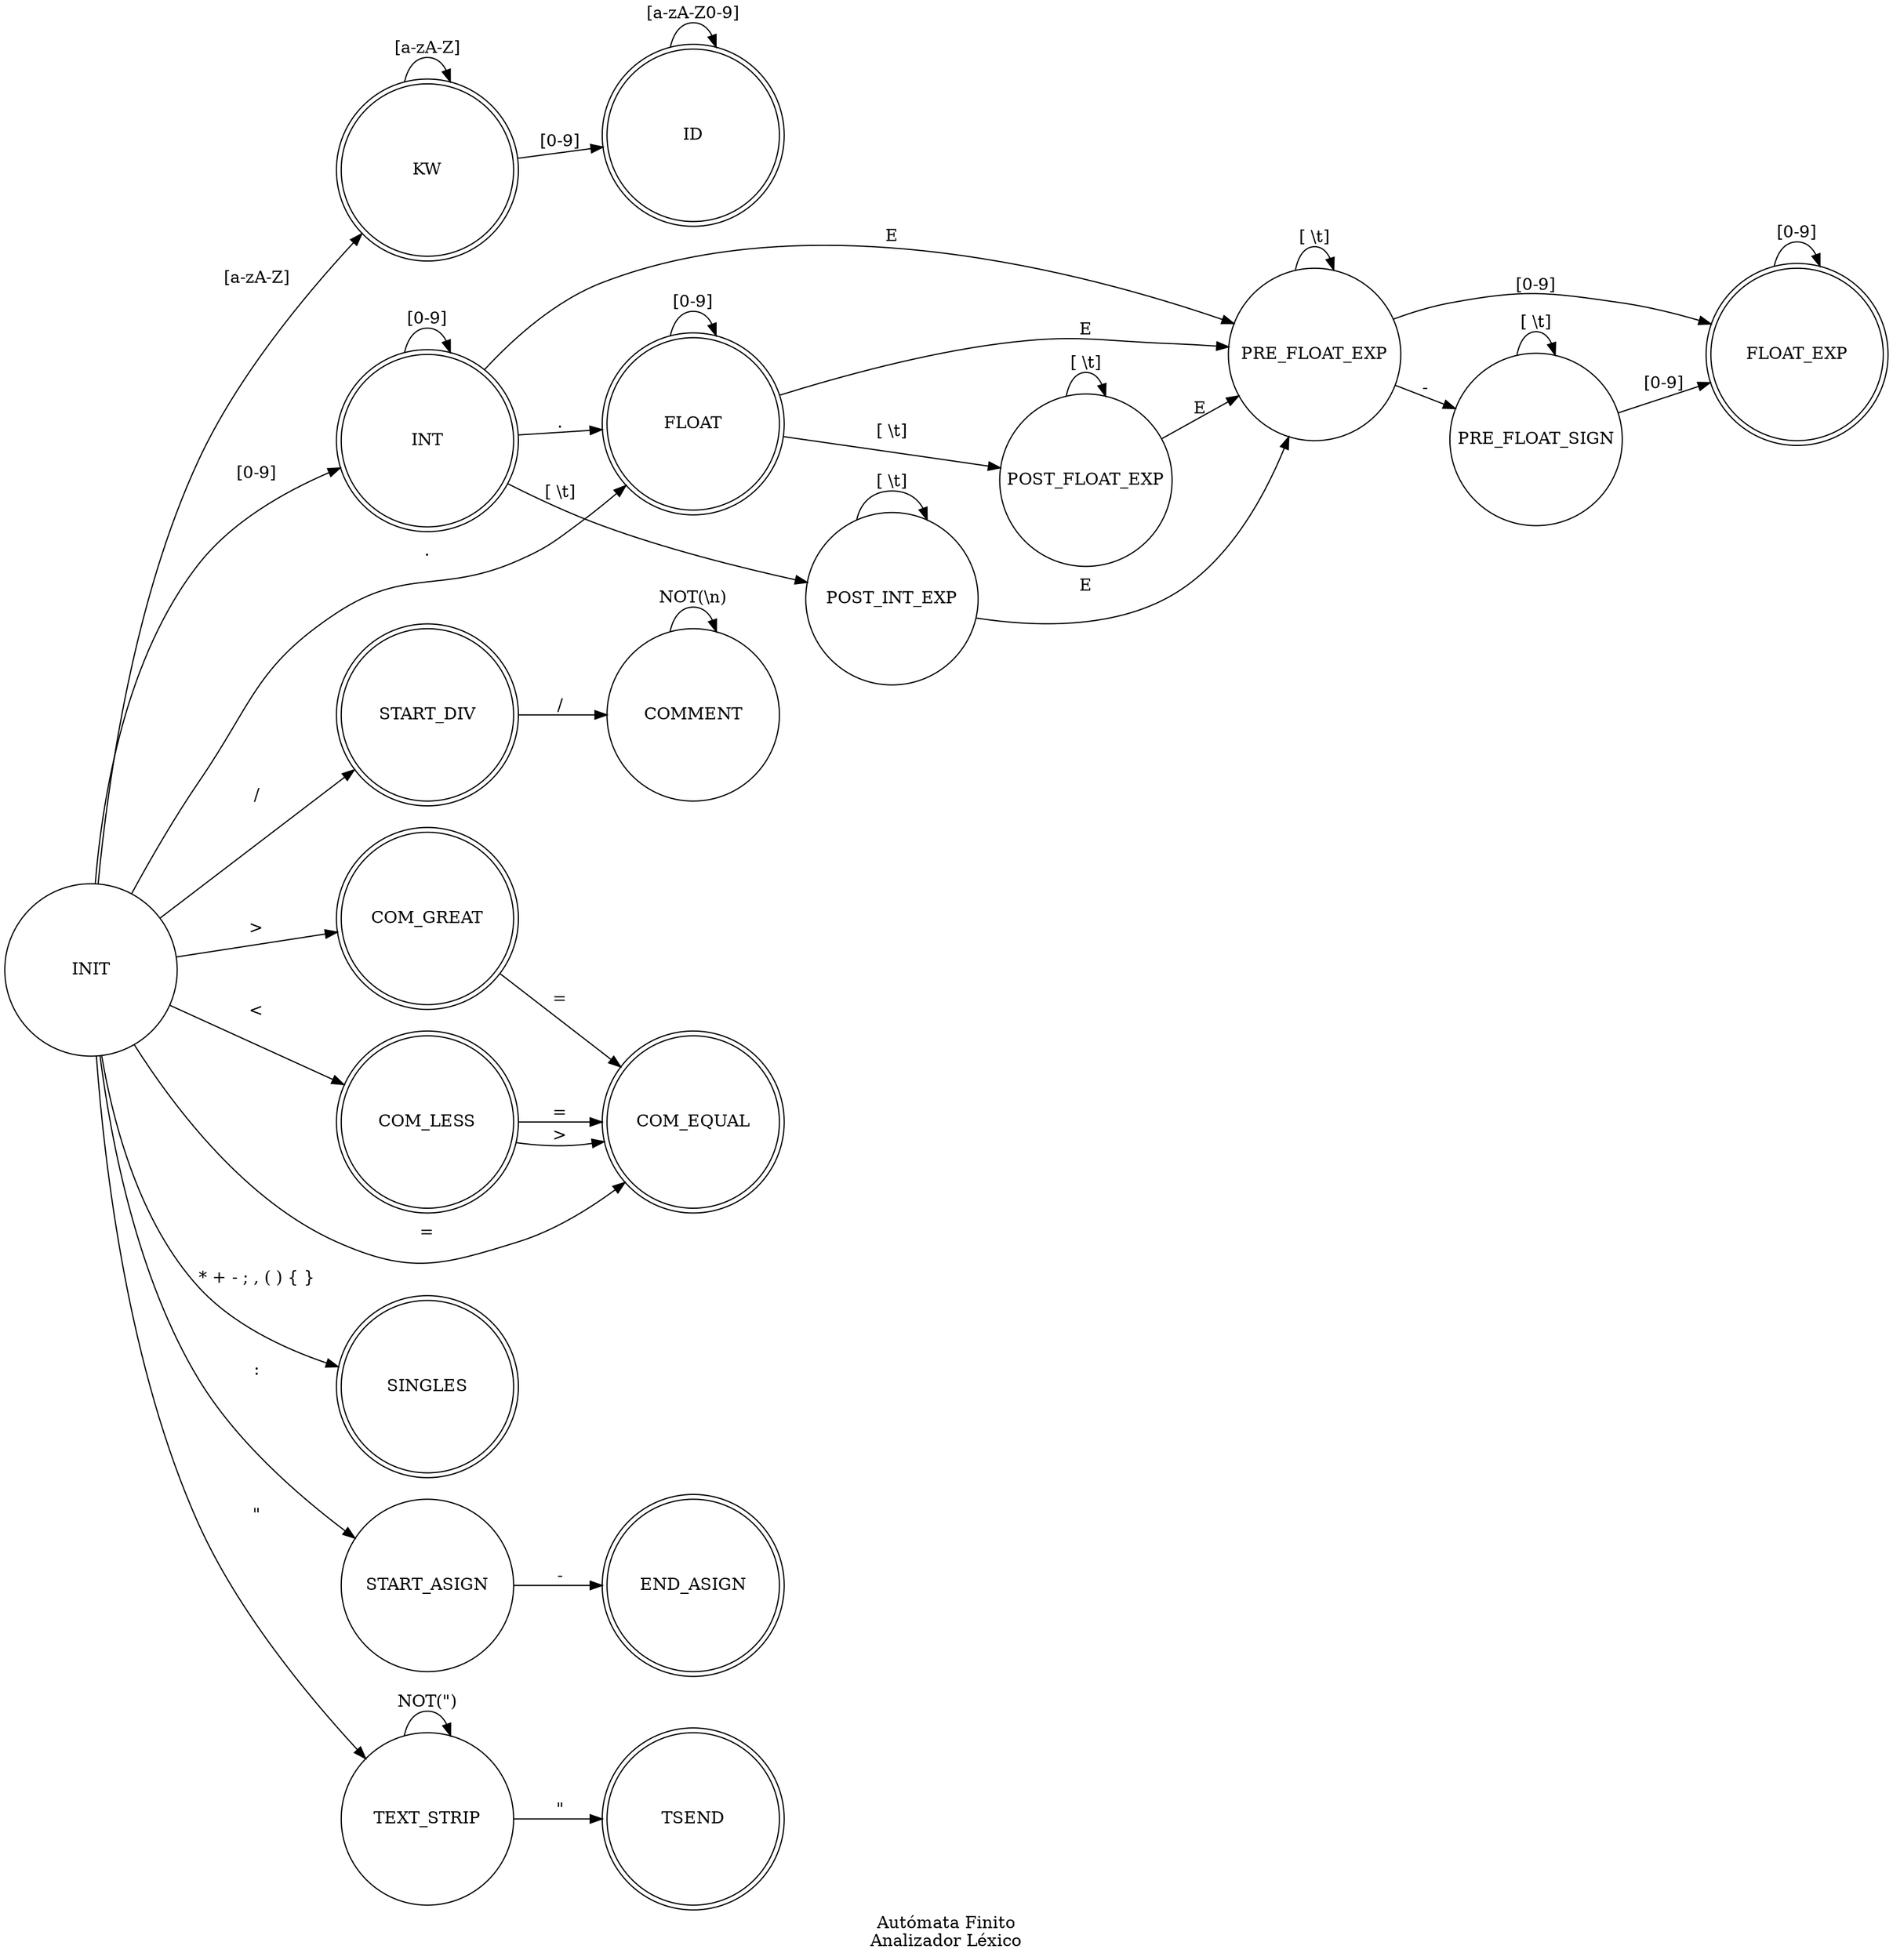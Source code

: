 digraph finite_state_machine {
	rankdir=LR;
	node [shape = doublecircle,fixedsize=true,width=2]; KW ID INT FLOAT FLOAT_EXP END_ASIGN START_DIV COM_GREAT COM_LESS COM_EQUAL SINGLES TSEND;
	node [shape=circle,fixedsize=true,width=2];
	INIT -> KW [ label = "[a-zA-Z]" ];
	INIT -> INT [ label = "[0-9]" ];
	INIT -> FLOAT [ label = "." ];
	INIT -> START_ASIGN [ label = ":" ];
	INIT -> START_DIV [ label = "/"];
	INIT -> COM_GREAT [ label =">" ];
	INIT -> COM_LESS [ label ="<" ];
	INIT -> COM_EQUAL [ label = "=" ];
	INIT -> SINGLES [ label= "* + - ; , ( ) { }" ];
	INIT -> TEXT_STRIP [ label = "\"" ];
	TEXT_STRIP -> TEXT_STRIP [ label = "NOT(\")" ];
	TEXT_STRIP -> TSEND [ label = "\"" ];
	START_DIV -> COMMENT [ label = "/" ];
	COMMENT -> COMMENT [ label = "NOT(\\n)" ];
	COM_LESS -> COM_EQUAL [ label = "=" ];
	COM_LESS -> COM_EQUAL [ label = ">" ];
	COM_GREAT -> COM_EQUAL [ label = "=" ];
	START_ASIGN -> END_ASIGN [ label = "-" ];
	KW -> ID [ label = "[0-9]" ];
	KW -> KW [ label = "[a-zA-Z]" ];
	ID -> ID [ label = "[a-zA-Z0-9]" ];
	INT -> INT [ label = "[0-9]" ];
	INT -> FLOAT [ label = "." ];
	INT -> PRE_FLOAT_EXP [ label = "E" ];
	INT -> POST_INT_EXP [ label = "[ \\t]" ];
	FLOAT -> FLOAT [ label = "[0-9]" ];
	FLOAT -> PRE_FLOAT_EXP [ label = "E" ];
	FLOAT -> POST_FLOAT_EXP [ label = "[ \\t]" ];
	POST_FLOAT_EXP -> POST_FLOAT_EXP [ label = "[ \\t]" ];
	POST_FLOAT_EXP -> PRE_FLOAT_EXP [ label = "E" ];
	POST_INT_EXP -> POST_INT_EXP [ label = "[ \\t]" ];
	POST_INT_EXP -> PRE_FLOAT_EXP [ label = "E" ];
	PRE_FLOAT_EXP -> PRE_FLOAT_EXP [ label = "[ \\t]" ];
	PRE_FLOAT_EXP -> PRE_FLOAT_SIGN [ label = "-" ];
	PRE_FLOAT_EXP -> FLOAT_EXP [ label = "[0-9]" ];
	PRE_FLOAT_SIGN -> PRE_FLOAT_SIGN [ label = "[ \\t]" ];
	PRE_FLOAT_SIGN -> FLOAT_EXP [ label = "[0-9]" ];
	FLOAT_EXP -> FLOAT_EXP [ label = "[0-9]" ];
	overlap=false
	label="Autómata Finito\nAnalizador Léxico"
}
